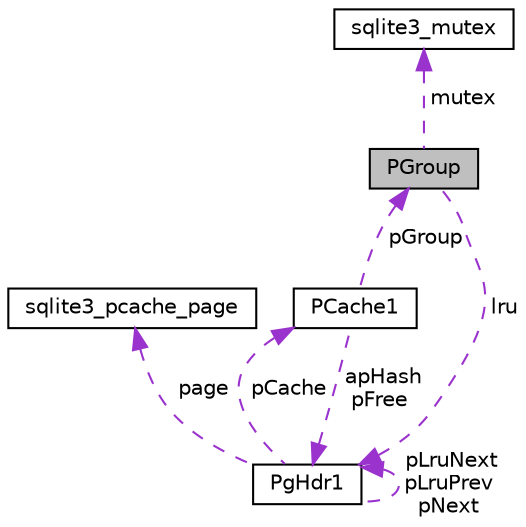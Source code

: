 digraph "PGroup"
{
 // LATEX_PDF_SIZE
  edge [fontname="Helvetica",fontsize="10",labelfontname="Helvetica",labelfontsize="10"];
  node [fontname="Helvetica",fontsize="10",shape=record];
  Node1 [label="PGroup",height=0.2,width=0.4,color="black", fillcolor="grey75", style="filled", fontcolor="black",tooltip=" "];
  Node2 -> Node1 [dir="back",color="darkorchid3",fontsize="10",style="dashed",label=" mutex" ,fontname="Helvetica"];
  Node2 [label="sqlite3_mutex",height=0.2,width=0.4,color="black", fillcolor="white", style="filled",URL="$db/d1b/sqlite3_8c.html#d5/d3c/structsqlite3__mutex",tooltip=" "];
  Node3 -> Node1 [dir="back",color="darkorchid3",fontsize="10",style="dashed",label=" lru" ,fontname="Helvetica"];
  Node3 [label="PgHdr1",height=0.2,width=0.4,color="black", fillcolor="white", style="filled",URL="$db/d1b/sqlite3_8c.html#df/d0a/structPgHdr1",tooltip=" "];
  Node4 -> Node3 [dir="back",color="darkorchid3",fontsize="10",style="dashed",label=" page" ,fontname="Helvetica"];
  Node4 [label="sqlite3_pcache_page",height=0.2,width=0.4,color="black", fillcolor="white", style="filled",URL="$de/dd3/sqlite3_8h.html#d8/d72/structsqlite3__pcache__page",tooltip=" "];
  Node3 -> Node3 [dir="back",color="darkorchid3",fontsize="10",style="dashed",label=" pLruNext\npLruPrev\npNext" ,fontname="Helvetica"];
  Node5 -> Node3 [dir="back",color="darkorchid3",fontsize="10",style="dashed",label=" pCache" ,fontname="Helvetica"];
  Node5 [label="PCache1",height=0.2,width=0.4,color="black", fillcolor="white", style="filled",URL="$db/d1b/sqlite3_8c.html#d3/d4a/structPCache1",tooltip=" "];
  Node1 -> Node5 [dir="back",color="darkorchid3",fontsize="10",style="dashed",label=" pGroup" ,fontname="Helvetica"];
  Node3 -> Node5 [dir="back",color="darkorchid3",fontsize="10",style="dashed",label=" apHash\npFree" ,fontname="Helvetica"];
}
